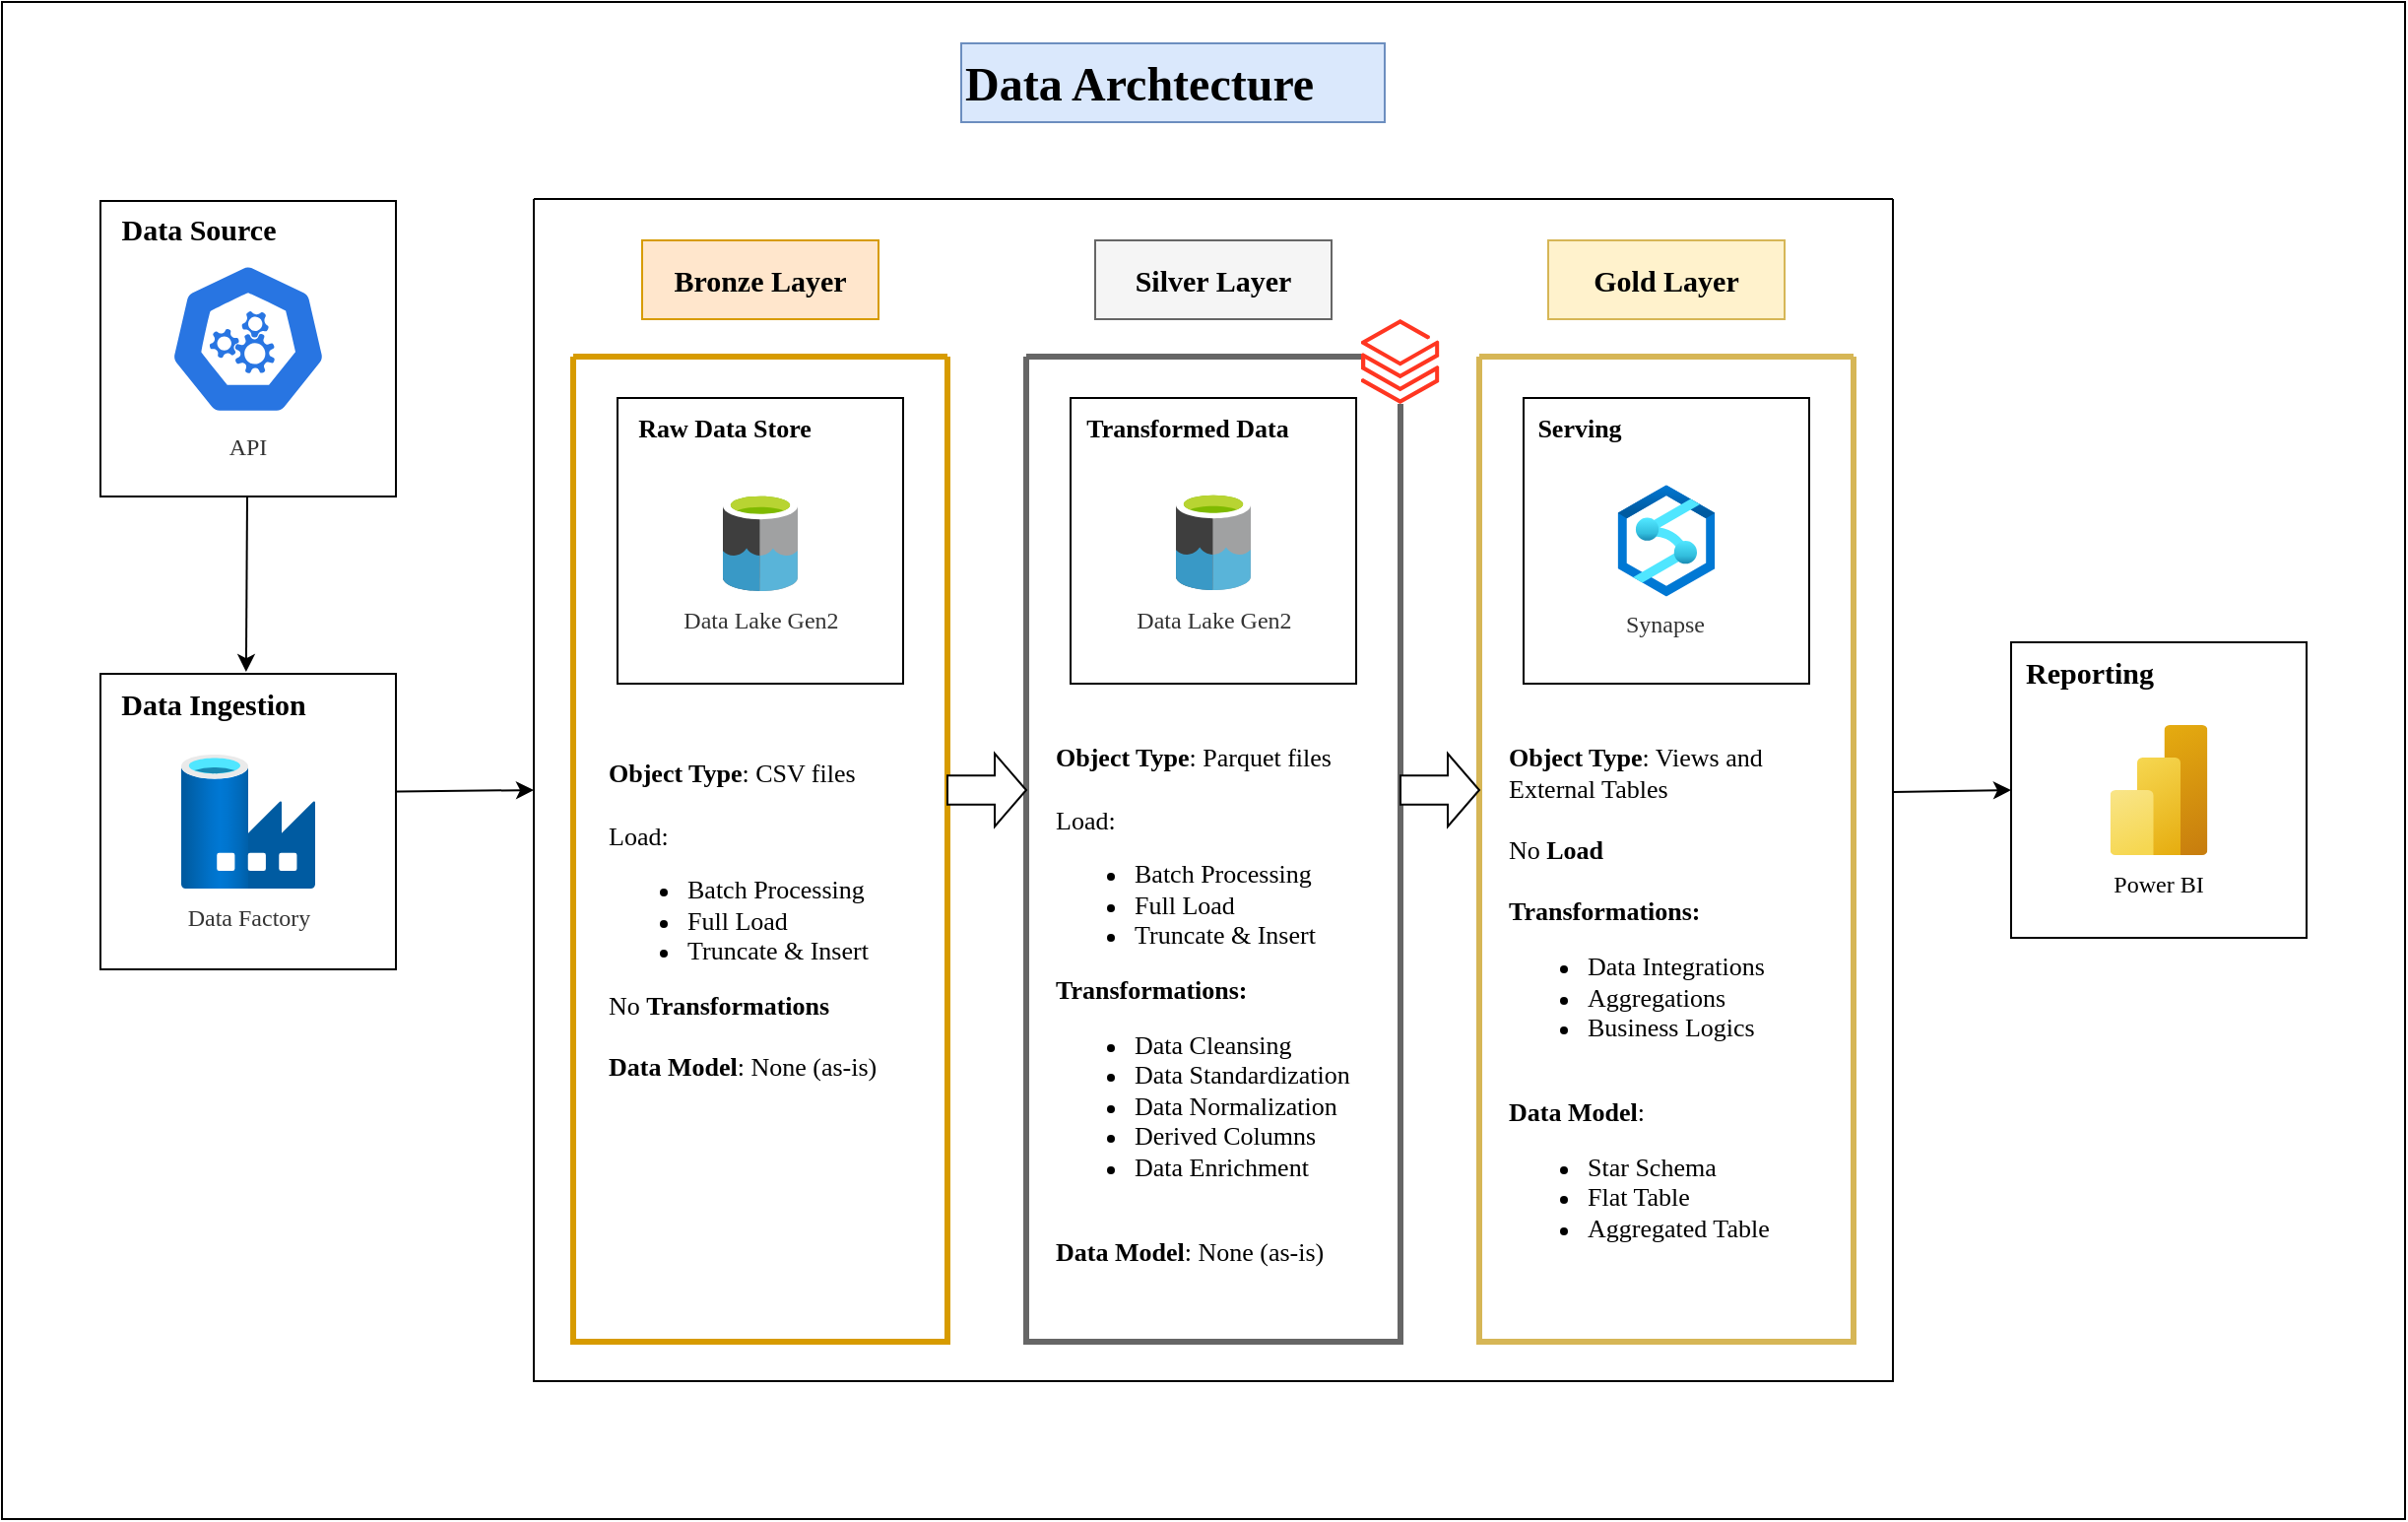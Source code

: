 <mxfile version="28.0.6">
  <diagram name="Page-1" id="aEkDXKO9AWyQZe8o8PYU">
    <mxGraphModel dx="3235" dy="1201" grid="1" gridSize="10" guides="1" tooltips="1" connect="1" arrows="1" fold="1" page="1" pageScale="1" pageWidth="1169" pageHeight="827" math="0" shadow="0">
      <root>
        <mxCell id="0" />
        <mxCell id="1" parent="0" />
        <mxCell id="maQUKcwHEnOpx17BPQE3-14" value="" style="rounded=0;whiteSpace=wrap;html=1;" parent="1" vertex="1">
          <mxGeometry x="-10" y="29" width="1220" height="770" as="geometry" />
        </mxCell>
        <mxCell id="l8-MF-MAbr8pd2eefMHD-4" value="" style="whiteSpace=wrap;html=1;aspect=fixed;fontFamily=Comic Sans MS;" parent="1" vertex="1">
          <mxGeometry x="40" y="130" width="150" height="150" as="geometry" />
        </mxCell>
        <mxCell id="l8-MF-MAbr8pd2eefMHD-2" value="" style="whiteSpace=wrap;html=1;aspect=fixed;sketch=0;dashed=0;whitespace=wrap;verticalLabelPosition=bottom;verticalAlign=top;fillColor=#2875E2;strokeColor=#ffffff;points=[[0.005,0.63,0],[0.1,0.2,0],[0.9,0.2,0],[0.5,0,0],[0.995,0.63,0],[0.72,0.99,0],[0.5,1,0],[0.28,0.99,0]];shape=mxgraph.kubernetes.icon2;prIcon=api;fontFamily=Comic Sans MS;" parent="1" vertex="1">
          <mxGeometry x="75" y="160" width="80" height="80" as="geometry" />
        </mxCell>
        <mxCell id="l8-MF-MAbr8pd2eefMHD-3" value="&lt;font&gt;API&lt;/font&gt;" style="text;html=1;align=center;verticalAlign=middle;whiteSpace=wrap;rounded=0;fontColor=#333333;fontFamily=Comic Sans MS;" parent="1" vertex="1">
          <mxGeometry x="85" y="240" width="60" height="30" as="geometry" />
        </mxCell>
        <mxCell id="l8-MF-MAbr8pd2eefMHD-5" value="&lt;font style=&quot;font-size: 15px;&quot;&gt;&lt;b&gt;Data Source&lt;/b&gt;&lt;/font&gt;" style="text;html=1;align=center;verticalAlign=middle;whiteSpace=wrap;rounded=0;fontFamily=Comic Sans MS;" parent="1" vertex="1">
          <mxGeometry x="40" y="129" width="100" height="30" as="geometry" />
        </mxCell>
        <mxCell id="l8-MF-MAbr8pd2eefMHD-6" value="" style="swimlane;startSize=0;fontFamily=Comic Sans MS;" parent="1" vertex="1">
          <mxGeometry x="260" y="129" width="690" height="600" as="geometry" />
        </mxCell>
        <mxCell id="l8-MF-MAbr8pd2eefMHD-13" value="" style="swimlane;startSize=0;fillColor=#ffe6cc;strokeColor=#d79b00;strokeWidth=3;rounded=1;swimlaneLine=0;glass=0;shadow=0;perimeterSpacing=0;fontFamily=Comic Sans MS;" parent="l8-MF-MAbr8pd2eefMHD-6" vertex="1">
          <mxGeometry x="20" y="80" width="190" height="500" as="geometry" />
        </mxCell>
        <mxCell id="l8-MF-MAbr8pd2eefMHD-21" value="" style="whiteSpace=wrap;html=1;aspect=fixed;fontFamily=Comic Sans MS;" parent="l8-MF-MAbr8pd2eefMHD-13" vertex="1">
          <mxGeometry x="22.5" y="21" width="145" height="145" as="geometry" />
        </mxCell>
        <mxCell id="l8-MF-MAbr8pd2eefMHD-24" value="" style="image;sketch=0;aspect=fixed;html=1;points=[];align=center;fontSize=12;image=img/lib/mscae/Data_Lake.svg;fontFamily=Comic Sans MS;" parent="l8-MF-MAbr8pd2eefMHD-13" vertex="1">
          <mxGeometry x="76" y="69" width="38" height="50" as="geometry" />
        </mxCell>
        <mxCell id="l8-MF-MAbr8pd2eefMHD-26" value="Data Lake Gen2" style="text;html=1;align=center;verticalAlign=middle;whiteSpace=wrap;rounded=0;fontColor=#333333;fontFamily=Comic Sans MS;" parent="l8-MF-MAbr8pd2eefMHD-13" vertex="1">
          <mxGeometry x="42.5" y="119" width="105" height="30" as="geometry" />
        </mxCell>
        <mxCell id="l8-MF-MAbr8pd2eefMHD-28" value="&lt;font style=&quot;font-size: 13px;&quot;&gt;&lt;b style=&quot;&quot;&gt;Raw Data Store&lt;/b&gt;&lt;/font&gt;" style="text;html=1;align=center;verticalAlign=middle;whiteSpace=wrap;rounded=0;fontFamily=Comic Sans MS;" parent="l8-MF-MAbr8pd2eefMHD-13" vertex="1">
          <mxGeometry x="22.5" y="21" width="107.5" height="30" as="geometry" />
        </mxCell>
        <mxCell id="maQUKcwHEnOpx17BPQE3-1" value="&lt;div style=&quot;&quot;&gt;&lt;font style=&quot;font-size: 13px;&quot;&gt;&lt;b style=&quot;background-color: transparent; color: light-dark(rgb(0, 0, 0), rgb(255, 255, 255));&quot;&gt;Object Type&lt;/b&gt;&lt;span style=&quot;background-color: transparent; color: light-dark(rgb(0, 0, 0), rgb(255, 255, 255));&quot;&gt;: CSV files&lt;/span&gt;&lt;/font&gt;&lt;/div&gt;&lt;div style=&quot;&quot;&gt;&lt;font style=&quot;font-size: 13px;&quot;&gt;&lt;br&gt;&lt;/font&gt;&lt;/div&gt;&lt;div style=&quot;&quot;&gt;&lt;font style=&quot;font-size: 13px;&quot;&gt;Load:&lt;/font&gt;&lt;/div&gt;&lt;div style=&quot;&quot;&gt;&lt;ul&gt;&lt;li&gt;&lt;font style=&quot;font-size: 13px;&quot;&gt;Batch Processing&lt;/font&gt;&lt;/li&gt;&lt;li&gt;&lt;font style=&quot;font-size: 13px;&quot;&gt;Full Load&lt;/font&gt;&lt;/li&gt;&lt;li&gt;&lt;font style=&quot;font-size: 13px;&quot;&gt;Truncate &amp;amp; Insert&lt;/font&gt;&lt;/li&gt;&lt;/ul&gt;&lt;div&gt;&lt;font style=&quot;font-size: 13px;&quot;&gt;No &lt;b&gt;Transformations&lt;/b&gt;&lt;/font&gt;&lt;/div&gt;&lt;div&gt;&lt;font style=&quot;font-size: 13px;&quot;&gt;&lt;br&gt;&lt;/font&gt;&lt;/div&gt;&lt;div&gt;&lt;font style=&quot;font-size: 13px;&quot;&gt;&lt;b style=&quot;&quot;&gt;Data Model&lt;/b&gt;: None (as-is)&lt;/font&gt;&lt;/div&gt;&lt;/div&gt;" style="text;html=1;align=left;verticalAlign=middle;whiteSpace=wrap;rounded=0;fontFamily=Comic Sans MS;" parent="l8-MF-MAbr8pd2eefMHD-13" vertex="1">
          <mxGeometry x="16.25" y="181" width="157.5" height="210" as="geometry" />
        </mxCell>
        <mxCell id="l8-MF-MAbr8pd2eefMHD-15" value="" style="swimlane;startSize=0;fillColor=#f5f5f5;fontColor=#333333;strokeColor=#666666;strokeWidth=3;fontFamily=Comic Sans MS;" parent="l8-MF-MAbr8pd2eefMHD-6" vertex="1">
          <mxGeometry x="250" y="80" width="190" height="500" as="geometry" />
        </mxCell>
        <mxCell id="l8-MF-MAbr8pd2eefMHD-22" value="" style="whiteSpace=wrap;html=1;aspect=fixed;fontFamily=Comic Sans MS;" parent="l8-MF-MAbr8pd2eefMHD-15" vertex="1">
          <mxGeometry x="22.51" y="21" width="145" height="145" as="geometry" />
        </mxCell>
        <mxCell id="l8-MF-MAbr8pd2eefMHD-25" value="" style="image;sketch=0;aspect=fixed;html=1;points=[];align=center;fontSize=12;image=img/lib/mscae/Data_Lake.svg;fontFamily=Comic Sans MS;" parent="l8-MF-MAbr8pd2eefMHD-15" vertex="1">
          <mxGeometry x="76.01" y="68.5" width="38" height="50" as="geometry" />
        </mxCell>
        <mxCell id="l8-MF-MAbr8pd2eefMHD-27" value="Data Lake Gen2" style="text;html=1;align=center;verticalAlign=middle;whiteSpace=wrap;rounded=0;fontColor=#333333;fontFamily=Comic Sans MS;" parent="l8-MF-MAbr8pd2eefMHD-15" vertex="1">
          <mxGeometry x="42.51" y="118.5" width="105" height="30" as="geometry" />
        </mxCell>
        <mxCell id="l8-MF-MAbr8pd2eefMHD-29" value="&lt;font style=&quot;font-size: 13px;&quot;&gt;&lt;b style=&quot;&quot;&gt;Transformed Data&lt;/b&gt;&lt;/font&gt;" style="text;html=1;align=center;verticalAlign=middle;whiteSpace=wrap;rounded=0;fontFamily=Comic Sans MS;" parent="l8-MF-MAbr8pd2eefMHD-15" vertex="1">
          <mxGeometry x="22.51" y="21" width="117.5" height="30" as="geometry" />
        </mxCell>
        <mxCell id="maQUKcwHEnOpx17BPQE3-2" value="&lt;div style=&quot;&quot;&gt;&lt;font style=&quot;font-size: 13px;&quot;&gt;&lt;b style=&quot;background-color: transparent; color: light-dark(rgb(0, 0, 0), rgb(255, 255, 255));&quot;&gt;Object Type&lt;/b&gt;&lt;span style=&quot;background-color: transparent; color: light-dark(rgb(0, 0, 0), rgb(255, 255, 255));&quot;&gt;: Parquet files&lt;/span&gt;&lt;/font&gt;&lt;/div&gt;&lt;div style=&quot;&quot;&gt;&lt;font style=&quot;font-size: 13px;&quot;&gt;&lt;br&gt;&lt;/font&gt;&lt;/div&gt;&lt;div style=&quot;&quot;&gt;&lt;font style=&quot;font-size: 13px;&quot;&gt;Load:&lt;/font&gt;&lt;/div&gt;&lt;div style=&quot;&quot;&gt;&lt;ul&gt;&lt;li&gt;&lt;font style=&quot;font-size: 13px;&quot;&gt;Batch Processing&lt;/font&gt;&lt;/li&gt;&lt;li&gt;&lt;font style=&quot;font-size: 13px;&quot;&gt;Full Load&lt;/font&gt;&lt;/li&gt;&lt;li&gt;&lt;font style=&quot;font-size: 13px;&quot;&gt;Truncate &amp;amp; Insert&lt;/font&gt;&lt;/li&gt;&lt;/ul&gt;&lt;div&gt;&lt;font style=&quot;font-size: 13px;&quot;&gt;&lt;b&gt;Transformations:&lt;/b&gt;&lt;/font&gt;&lt;/div&gt;&lt;div&gt;&lt;ul&gt;&lt;li&gt;&lt;font style=&quot;font-size: 13px;&quot;&gt;Data Cleansing&lt;/font&gt;&lt;/li&gt;&lt;li&gt;&lt;font style=&quot;font-size: 13px;&quot;&gt;Data Standardization&lt;/font&gt;&lt;/li&gt;&lt;li&gt;&lt;font style=&quot;font-size: 13px;&quot;&gt;Data Normalization&lt;/font&gt;&lt;/li&gt;&lt;li&gt;&lt;font style=&quot;font-size: 13px;&quot;&gt;Derived Columns&lt;/font&gt;&lt;/li&gt;&lt;li&gt;&lt;font style=&quot;font-size: 13px;&quot;&gt;Data Enrichment&lt;/font&gt;&lt;/li&gt;&lt;/ul&gt;&lt;/div&gt;&lt;div&gt;&lt;font style=&quot;font-size: 13px;&quot;&gt;&lt;br&gt;&lt;/font&gt;&lt;/div&gt;&lt;div&gt;&lt;font style=&quot;font-size: 13px;&quot;&gt;&lt;b style=&quot;&quot;&gt;Data Model&lt;/b&gt;: None (as-is)&lt;/font&gt;&lt;/div&gt;&lt;/div&gt;" style="text;html=1;align=left;verticalAlign=middle;whiteSpace=wrap;rounded=0;fontFamily=Comic Sans MS;" parent="l8-MF-MAbr8pd2eefMHD-15" vertex="1">
          <mxGeometry x="13.14" y="171" width="163.75" height="315" as="geometry" />
        </mxCell>
        <mxCell id="l8-MF-MAbr8pd2eefMHD-16" value="" style="swimlane;startSize=0;fontStyle=0;fillColor=#fff2cc;strokeColor=#d6b656;strokeWidth=3;fontFamily=Comic Sans MS;" parent="l8-MF-MAbr8pd2eefMHD-6" vertex="1">
          <mxGeometry x="480" y="80" width="190" height="500" as="geometry" />
        </mxCell>
        <mxCell id="l8-MF-MAbr8pd2eefMHD-23" value="" style="whiteSpace=wrap;html=1;aspect=fixed;fontFamily=Comic Sans MS;" parent="l8-MF-MAbr8pd2eefMHD-16" vertex="1">
          <mxGeometry x="22.49" y="21" width="145" height="145" as="geometry" />
        </mxCell>
        <mxCell id="l8-MF-MAbr8pd2eefMHD-37" value="" style="image;aspect=fixed;html=1;points=[];align=center;fontSize=12;image=img/lib/azure2/analytics/Azure_Synapse_Analytics.svg;fontFamily=Comic Sans MS;" parent="l8-MF-MAbr8pd2eefMHD-16" vertex="1">
          <mxGeometry x="70.31" y="65.13" width="49.35" height="56.75" as="geometry" />
        </mxCell>
        <mxCell id="l8-MF-MAbr8pd2eefMHD-38" value="&lt;font style=&quot;font-size: 13px;&quot;&gt;&lt;b style=&quot;&quot;&gt;Serving&lt;/b&gt;&lt;/font&gt;" style="text;html=1;align=center;verticalAlign=middle;whiteSpace=wrap;rounded=0;fontFamily=Comic Sans MS;" parent="l8-MF-MAbr8pd2eefMHD-16" vertex="1">
          <mxGeometry x="22.49" y="21" width="57.5" height="30" as="geometry" />
        </mxCell>
        <mxCell id="l8-MF-MAbr8pd2eefMHD-39" value="Synapse" style="text;html=1;align=center;verticalAlign=middle;whiteSpace=wrap;rounded=0;fontColor=#333333;fontFamily=Comic Sans MS;" parent="l8-MF-MAbr8pd2eefMHD-16" vertex="1">
          <mxGeometry x="42.49" y="121" width="105" height="30" as="geometry" />
        </mxCell>
        <mxCell id="maQUKcwHEnOpx17BPQE3-3" value="&lt;div style=&quot;&quot;&gt;&lt;font style=&quot;font-size: 13px;&quot;&gt;&lt;b style=&quot;background-color: transparent; color: light-dark(rgb(0, 0, 0), rgb(255, 255, 255));&quot;&gt;Object Type&lt;/b&gt;&lt;span style=&quot;background-color: transparent; color: light-dark(rgb(0, 0, 0), rgb(255, 255, 255));&quot;&gt;: Views and External Tables&lt;/span&gt;&lt;/font&gt;&lt;/div&gt;&lt;div style=&quot;&quot;&gt;&lt;font style=&quot;font-size: 13px;&quot;&gt;&lt;br&gt;&lt;/font&gt;&lt;/div&gt;&lt;div style=&quot;&quot;&gt;&lt;span style=&quot;font-size: 13px;&quot;&gt;No &lt;b&gt;Load&lt;/b&gt;&lt;/span&gt;&lt;/div&gt;&lt;div style=&quot;&quot;&gt;&lt;span style=&quot;font-size: 13px;&quot;&gt;&lt;br&gt;&lt;/span&gt;&lt;/div&gt;&lt;div style=&quot;&quot;&gt;&lt;div&gt;&lt;font style=&quot;font-size: 13px;&quot;&gt;&lt;b&gt;Transformations:&lt;/b&gt;&lt;/font&gt;&lt;/div&gt;&lt;div&gt;&lt;ul&gt;&lt;li&gt;&lt;span style=&quot;font-size: 13px;&quot;&gt;Data Integrations&lt;/span&gt;&lt;/li&gt;&lt;li&gt;&lt;span style=&quot;font-size: 13px;&quot;&gt;Aggregations&lt;/span&gt;&lt;/li&gt;&lt;li&gt;&lt;span style=&quot;font-size: 13px;&quot;&gt;Business Logics&lt;/span&gt;&lt;/li&gt;&lt;/ul&gt;&lt;/div&gt;&lt;div&gt;&lt;font style=&quot;font-size: 13px;&quot;&gt;&lt;br&gt;&lt;/font&gt;&lt;/div&gt;&lt;div&gt;&lt;font style=&quot;font-size: 13px;&quot;&gt;&lt;b style=&quot;&quot;&gt;Data Model&lt;/b&gt;:&lt;/font&gt;&lt;/div&gt;&lt;div&gt;&lt;ul&gt;&lt;li&gt;&lt;font style=&quot;font-size: 13px;&quot;&gt;Star Schema&lt;/font&gt;&lt;/li&gt;&lt;li&gt;&lt;font style=&quot;font-size: 13px;&quot;&gt;Flat Table&lt;/font&gt;&lt;/li&gt;&lt;li&gt;&lt;font style=&quot;font-size: 13px;&quot;&gt;Aggregated Table&lt;/font&gt;&lt;/li&gt;&lt;/ul&gt;&lt;/div&gt;&lt;/div&gt;" style="text;html=1;align=left;verticalAlign=middle;whiteSpace=wrap;rounded=0;fontFamily=Comic Sans MS;" parent="l8-MF-MAbr8pd2eefMHD-16" vertex="1">
          <mxGeometry x="13.13" y="171" width="163.75" height="315" as="geometry" />
        </mxCell>
        <mxCell id="l8-MF-MAbr8pd2eefMHD-34" value="" style="shape=singleArrow;whiteSpace=wrap;html=1;arrowWidth=0.4;arrowSize=0.4;fontStyle=1;startSize=0;fontFamily=Comic Sans MS;" parent="l8-MF-MAbr8pd2eefMHD-6" vertex="1">
          <mxGeometry x="210" y="281.5" width="40" height="37" as="geometry" />
        </mxCell>
        <mxCell id="l8-MF-MAbr8pd2eefMHD-36" value="" style="shape=singleArrow;whiteSpace=wrap;html=1;arrowWidth=0.4;arrowSize=0.4;fontStyle=1;startSize=0;fontFamily=Comic Sans MS;" parent="l8-MF-MAbr8pd2eefMHD-6" vertex="1">
          <mxGeometry x="440" y="281.5" width="40" height="37" as="geometry" />
        </mxCell>
        <mxCell id="l8-MF-MAbr8pd2eefMHD-40" value="" style="image;aspect=fixed;html=1;points=[];align=center;fontSize=12;image=img/lib/azure2/analytics/Azure_Databricks.svg;imageBackground=default;fontFamily=Comic Sans MS;" parent="l8-MF-MAbr8pd2eefMHD-6" vertex="1">
          <mxGeometry x="420" y="61" width="39.71" height="43" as="geometry" />
        </mxCell>
        <mxCell id="maQUKcwHEnOpx17BPQE3-5" value="" style="rounded=0;whiteSpace=wrap;html=1;fillColor=#ffe6cc;strokeColor=#d79b00;fontFamily=Comic Sans MS;" parent="l8-MF-MAbr8pd2eefMHD-6" vertex="1">
          <mxGeometry x="55" y="21" width="120" height="40" as="geometry" />
        </mxCell>
        <mxCell id="maQUKcwHEnOpx17BPQE3-4" value="&lt;font style=&quot;font-size: 15px;&quot;&gt;&lt;b&gt;Bronze Layer&lt;/b&gt;&lt;/font&gt;" style="text;html=1;align=center;verticalAlign=middle;whiteSpace=wrap;rounded=0;fontFamily=Comic Sans MS;" parent="l8-MF-MAbr8pd2eefMHD-6" vertex="1">
          <mxGeometry x="55" y="26" width="120" height="30" as="geometry" />
        </mxCell>
        <mxCell id="maQUKcwHEnOpx17BPQE3-7" value="" style="rounded=0;whiteSpace=wrap;html=1;fillColor=#f5f5f5;strokeColor=#666666;fontColor=#333333;fontFamily=Comic Sans MS;" parent="l8-MF-MAbr8pd2eefMHD-6" vertex="1">
          <mxGeometry x="285" y="21" width="120" height="40" as="geometry" />
        </mxCell>
        <mxCell id="maQUKcwHEnOpx17BPQE3-8" value="&lt;font style=&quot;font-size: 15px;&quot;&gt;&lt;b&gt;Silver Layer&lt;/b&gt;&lt;/font&gt;" style="text;html=1;align=center;verticalAlign=middle;whiteSpace=wrap;rounded=0;fontFamily=Comic Sans MS;" parent="l8-MF-MAbr8pd2eefMHD-6" vertex="1">
          <mxGeometry x="285" y="26" width="120" height="30" as="geometry" />
        </mxCell>
        <mxCell id="maQUKcwHEnOpx17BPQE3-9" value="" style="rounded=0;whiteSpace=wrap;html=1;fillColor=#fff2cc;strokeColor=#d6b656;fontFamily=Comic Sans MS;" parent="l8-MF-MAbr8pd2eefMHD-6" vertex="1">
          <mxGeometry x="515" y="21" width="120" height="40" as="geometry" />
        </mxCell>
        <mxCell id="maQUKcwHEnOpx17BPQE3-10" value="&lt;font style=&quot;font-size: 15px;&quot;&gt;&lt;b&gt;Gold Layer&lt;/b&gt;&lt;/font&gt;" style="text;html=1;align=center;verticalAlign=middle;whiteSpace=wrap;rounded=0;fontFamily=Comic Sans MS;" parent="l8-MF-MAbr8pd2eefMHD-6" vertex="1">
          <mxGeometry x="515" y="26" width="120" height="30" as="geometry" />
        </mxCell>
        <mxCell id="l8-MF-MAbr8pd2eefMHD-7" value="" style="endArrow=classic;html=1;rounded=0;entryX=0;entryY=0.5;entryDx=0;entryDy=0;fontFamily=Comic Sans MS;" parent="1" target="l8-MF-MAbr8pd2eefMHD-6" edge="1">
          <mxGeometry width="50" height="50" relative="1" as="geometry">
            <mxPoint x="170" y="430" as="sourcePoint" />
            <mxPoint x="220" y="380" as="targetPoint" />
          </mxGeometry>
        </mxCell>
        <mxCell id="l8-MF-MAbr8pd2eefMHD-9" value="" style="whiteSpace=wrap;html=1;aspect=fixed;fontFamily=Comic Sans MS;" parent="1" vertex="1">
          <mxGeometry x="40" y="370" width="150" height="150" as="geometry" />
        </mxCell>
        <mxCell id="l8-MF-MAbr8pd2eefMHD-8" value="" style="image;aspect=fixed;html=1;points=[];align=center;fontSize=12;image=img/lib/azure2/databases/Data_Factory.svg;fontFamily=Comic Sans MS;" parent="1" vertex="1">
          <mxGeometry x="81" y="411" width="68" height="68" as="geometry" />
        </mxCell>
        <mxCell id="l8-MF-MAbr8pd2eefMHD-10" value="&lt;font&gt;Data Factory&lt;/font&gt;" style="text;html=1;align=center;verticalAlign=middle;whiteSpace=wrap;rounded=0;fontColor=#333333;fontFamily=Comic Sans MS;" parent="1" vertex="1">
          <mxGeometry x="65.5" y="479" width="99" height="30" as="geometry" />
        </mxCell>
        <mxCell id="l8-MF-MAbr8pd2eefMHD-11" value="&lt;font style=&quot;font-size: 15px;&quot;&gt;&lt;b style=&quot;&quot;&gt;Data Ingestion&lt;/b&gt;&lt;/font&gt;" style="text;html=1;align=center;verticalAlign=middle;whiteSpace=wrap;rounded=0;fontFamily=Comic Sans MS;" parent="1" vertex="1">
          <mxGeometry x="40" y="370" width="115" height="30" as="geometry" />
        </mxCell>
        <mxCell id="l8-MF-MAbr8pd2eefMHD-12" value="" style="endArrow=classic;html=1;rounded=0;entryX=0.643;entryY=-0.033;entryDx=0;entryDy=0;entryPerimeter=0;fontFamily=Comic Sans MS;" parent="1" target="l8-MF-MAbr8pd2eefMHD-11" edge="1">
          <mxGeometry width="50" height="50" relative="1" as="geometry">
            <mxPoint x="114.5" y="280" as="sourcePoint" />
            <mxPoint x="115" y="360" as="targetPoint" />
          </mxGeometry>
        </mxCell>
        <mxCell id="l8-MF-MAbr8pd2eefMHD-42" value="" style="whiteSpace=wrap;html=1;aspect=fixed;fontFamily=Comic Sans MS;" parent="1" vertex="1">
          <mxGeometry x="1010" y="354" width="150" height="150" as="geometry" />
        </mxCell>
        <mxCell id="l8-MF-MAbr8pd2eefMHD-43" value="" style="endArrow=classic;html=1;rounded=0;entryX=0;entryY=0.5;entryDx=0;entryDy=0;fontFamily=Comic Sans MS;" parent="1" target="l8-MF-MAbr8pd2eefMHD-42" edge="1">
          <mxGeometry width="50" height="50" relative="1" as="geometry">
            <mxPoint x="950" y="430" as="sourcePoint" />
            <mxPoint x="1000" y="380" as="targetPoint" />
          </mxGeometry>
        </mxCell>
        <mxCell id="l8-MF-MAbr8pd2eefMHD-44" value="&lt;font style=&quot;font-size: 15px;&quot;&gt;&lt;b&gt;Reporting&lt;/b&gt;&lt;/font&gt;" style="text;html=1;align=center;verticalAlign=middle;whiteSpace=wrap;rounded=0;fontFamily=Comic Sans MS;" parent="1" vertex="1">
          <mxGeometry x="1010" y="354" width="80" height="30" as="geometry" />
        </mxCell>
        <mxCell id="l8-MF-MAbr8pd2eefMHD-48" value="&lt;h1 style=&quot;margin-top: 0px;&quot;&gt;Data Archtecture&lt;/h1&gt;" style="text;html=1;whiteSpace=wrap;overflow=hidden;rounded=0;fontFamily=Comic Sans MS;fillColor=#dae8fc;strokeColor=#6c8ebf;" parent="1" vertex="1">
          <mxGeometry x="477" y="50" width="215" height="40" as="geometry" />
        </mxCell>
        <mxCell id="maQUKcwHEnOpx17BPQE3-11" value="" style="image;aspect=fixed;html=1;points=[];align=center;fontSize=12;image=img/lib/azure2/analytics/Power_BI_Embedded.svg;fontFamily=Comic Sans MS;" parent="1" vertex="1">
          <mxGeometry x="1060.25" y="396" width="49.5" height="66" as="geometry" />
        </mxCell>
        <mxCell id="maQUKcwHEnOpx17BPQE3-12" value="Power BI" style="text;html=1;align=center;verticalAlign=middle;whiteSpace=wrap;rounded=0;fontFamily=Comic Sans MS;" parent="1" vertex="1">
          <mxGeometry x="1055" y="462" width="60" height="30" as="geometry" />
        </mxCell>
      </root>
    </mxGraphModel>
  </diagram>
</mxfile>
